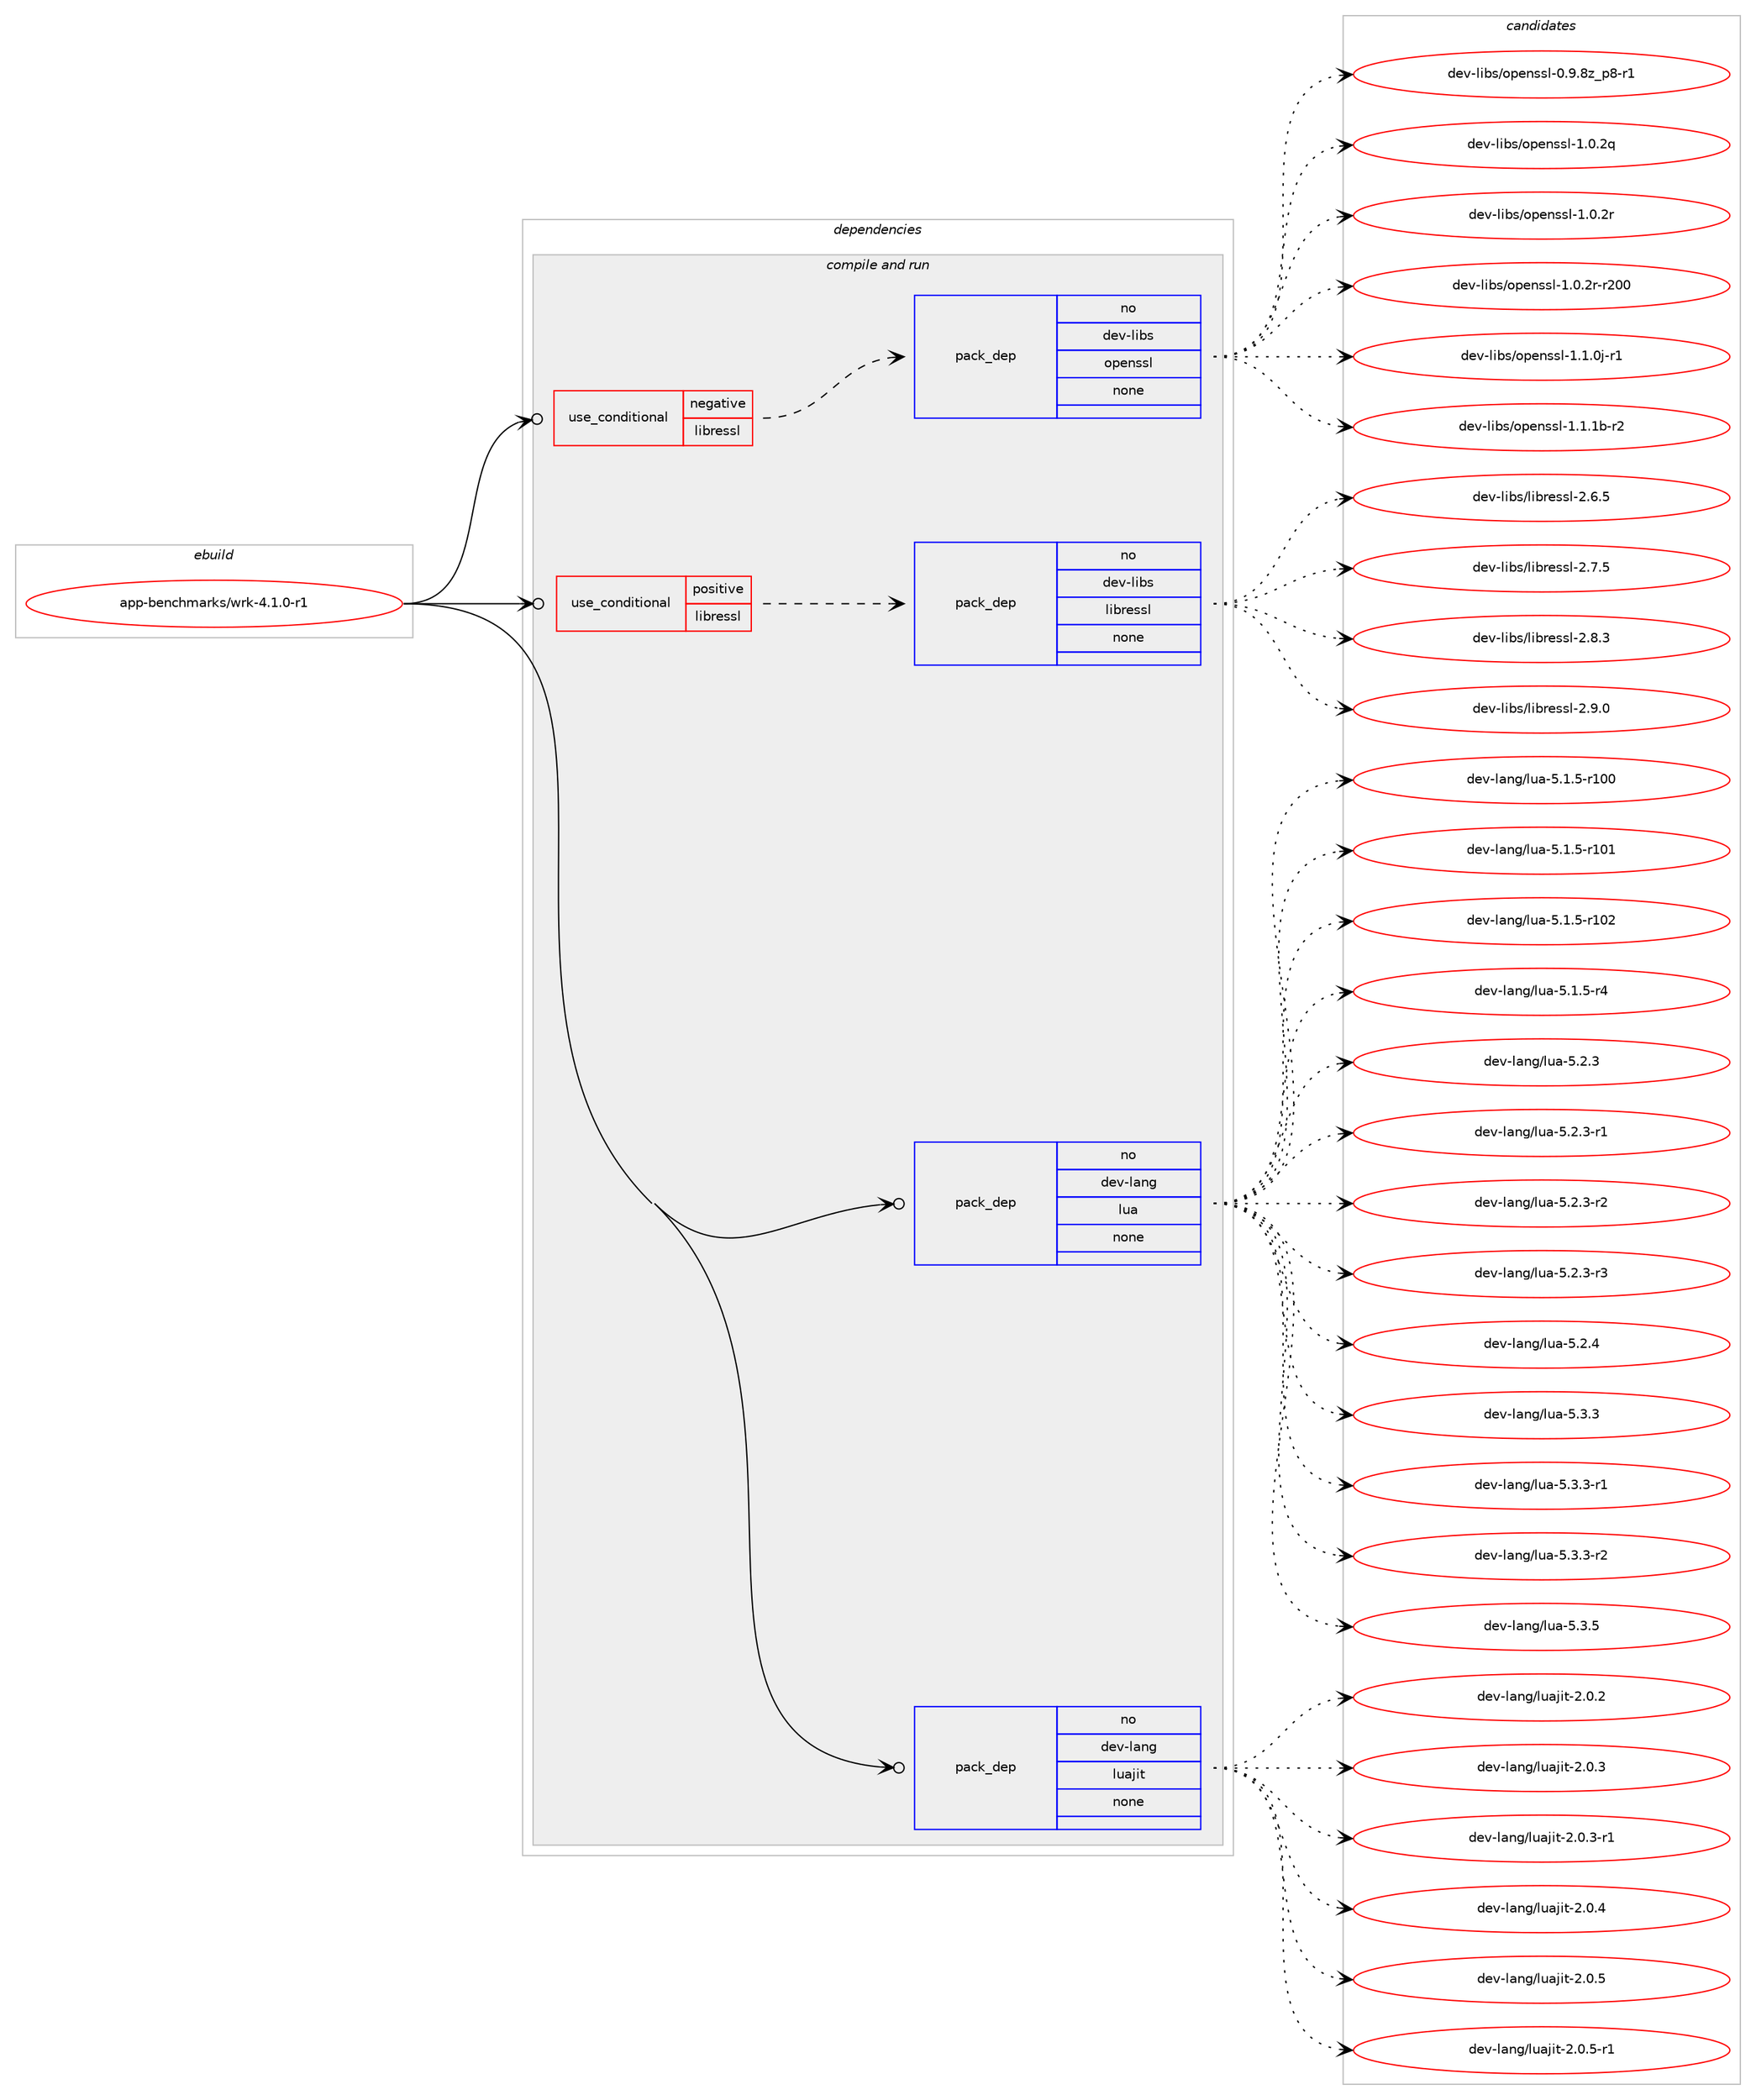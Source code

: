 digraph prolog {

# *************
# Graph options
# *************

newrank=true;
concentrate=true;
compound=true;
graph [rankdir=LR,fontname=Helvetica,fontsize=10,ranksep=1.5];#, ranksep=2.5, nodesep=0.2];
edge  [arrowhead=vee];
node  [fontname=Helvetica,fontsize=10];

# **********
# The ebuild
# **********

subgraph cluster_leftcol {
color=gray;
rank=same;
label=<<i>ebuild</i>>;
id [label="app-benchmarks/wrk-4.1.0-r1", color=red, width=4, href="../app-benchmarks/wrk-4.1.0-r1.svg"];
}

# ****************
# The dependencies
# ****************

subgraph cluster_midcol {
color=gray;
label=<<i>dependencies</i>>;
subgraph cluster_compile {
fillcolor="#eeeeee";
style=filled;
label=<<i>compile</i>>;
}
subgraph cluster_compileandrun {
fillcolor="#eeeeee";
style=filled;
label=<<i>compile and run</i>>;
subgraph cond347433 {
dependency1274378 [label=<<TABLE BORDER="0" CELLBORDER="1" CELLSPACING="0" CELLPADDING="4"><TR><TD ROWSPAN="3" CELLPADDING="10">use_conditional</TD></TR><TR><TD>negative</TD></TR><TR><TD>libressl</TD></TR></TABLE>>, shape=none, color=red];
subgraph pack907161 {
dependency1274379 [label=<<TABLE BORDER="0" CELLBORDER="1" CELLSPACING="0" CELLPADDING="4" WIDTH="220"><TR><TD ROWSPAN="6" CELLPADDING="30">pack_dep</TD></TR><TR><TD WIDTH="110">no</TD></TR><TR><TD>dev-libs</TD></TR><TR><TD>openssl</TD></TR><TR><TD>none</TD></TR><TR><TD></TD></TR></TABLE>>, shape=none, color=blue];
}
dependency1274378:e -> dependency1274379:w [weight=20,style="dashed",arrowhead="vee"];
}
id:e -> dependency1274378:w [weight=20,style="solid",arrowhead="odotvee"];
subgraph cond347434 {
dependency1274380 [label=<<TABLE BORDER="0" CELLBORDER="1" CELLSPACING="0" CELLPADDING="4"><TR><TD ROWSPAN="3" CELLPADDING="10">use_conditional</TD></TR><TR><TD>positive</TD></TR><TR><TD>libressl</TD></TR></TABLE>>, shape=none, color=red];
subgraph pack907162 {
dependency1274381 [label=<<TABLE BORDER="0" CELLBORDER="1" CELLSPACING="0" CELLPADDING="4" WIDTH="220"><TR><TD ROWSPAN="6" CELLPADDING="30">pack_dep</TD></TR><TR><TD WIDTH="110">no</TD></TR><TR><TD>dev-libs</TD></TR><TR><TD>libressl</TD></TR><TR><TD>none</TD></TR><TR><TD></TD></TR></TABLE>>, shape=none, color=blue];
}
dependency1274380:e -> dependency1274381:w [weight=20,style="dashed",arrowhead="vee"];
}
id:e -> dependency1274380:w [weight=20,style="solid",arrowhead="odotvee"];
subgraph pack907163 {
dependency1274382 [label=<<TABLE BORDER="0" CELLBORDER="1" CELLSPACING="0" CELLPADDING="4" WIDTH="220"><TR><TD ROWSPAN="6" CELLPADDING="30">pack_dep</TD></TR><TR><TD WIDTH="110">no</TD></TR><TR><TD>dev-lang</TD></TR><TR><TD>lua</TD></TR><TR><TD>none</TD></TR><TR><TD></TD></TR></TABLE>>, shape=none, color=blue];
}
id:e -> dependency1274382:w [weight=20,style="solid",arrowhead="odotvee"];
subgraph pack907164 {
dependency1274383 [label=<<TABLE BORDER="0" CELLBORDER="1" CELLSPACING="0" CELLPADDING="4" WIDTH="220"><TR><TD ROWSPAN="6" CELLPADDING="30">pack_dep</TD></TR><TR><TD WIDTH="110">no</TD></TR><TR><TD>dev-lang</TD></TR><TR><TD>luajit</TD></TR><TR><TD>none</TD></TR><TR><TD></TD></TR></TABLE>>, shape=none, color=blue];
}
id:e -> dependency1274383:w [weight=20,style="solid",arrowhead="odotvee"];
}
subgraph cluster_run {
fillcolor="#eeeeee";
style=filled;
label=<<i>run</i>>;
}
}

# **************
# The candidates
# **************

subgraph cluster_choices {
rank=same;
color=gray;
label=<<i>candidates</i>>;

subgraph choice907161 {
color=black;
nodesep=1;
choice10010111845108105981154711111210111011511510845484657465612295112564511449 [label="dev-libs/openssl-0.9.8z_p8-r1", color=red, width=4,href="../dev-libs/openssl-0.9.8z_p8-r1.svg"];
choice100101118451081059811547111112101110115115108454946484650113 [label="dev-libs/openssl-1.0.2q", color=red, width=4,href="../dev-libs/openssl-1.0.2q.svg"];
choice100101118451081059811547111112101110115115108454946484650114 [label="dev-libs/openssl-1.0.2r", color=red, width=4,href="../dev-libs/openssl-1.0.2r.svg"];
choice10010111845108105981154711111210111011511510845494648465011445114504848 [label="dev-libs/openssl-1.0.2r-r200", color=red, width=4,href="../dev-libs/openssl-1.0.2r-r200.svg"];
choice1001011184510810598115471111121011101151151084549464946481064511449 [label="dev-libs/openssl-1.1.0j-r1", color=red, width=4,href="../dev-libs/openssl-1.1.0j-r1.svg"];
choice100101118451081059811547111112101110115115108454946494649984511450 [label="dev-libs/openssl-1.1.1b-r2", color=red, width=4,href="../dev-libs/openssl-1.1.1b-r2.svg"];
dependency1274379:e -> choice10010111845108105981154711111210111011511510845484657465612295112564511449:w [style=dotted,weight="100"];
dependency1274379:e -> choice100101118451081059811547111112101110115115108454946484650113:w [style=dotted,weight="100"];
dependency1274379:e -> choice100101118451081059811547111112101110115115108454946484650114:w [style=dotted,weight="100"];
dependency1274379:e -> choice10010111845108105981154711111210111011511510845494648465011445114504848:w [style=dotted,weight="100"];
dependency1274379:e -> choice1001011184510810598115471111121011101151151084549464946481064511449:w [style=dotted,weight="100"];
dependency1274379:e -> choice100101118451081059811547111112101110115115108454946494649984511450:w [style=dotted,weight="100"];
}
subgraph choice907162 {
color=black;
nodesep=1;
choice10010111845108105981154710810598114101115115108455046544653 [label="dev-libs/libressl-2.6.5", color=red, width=4,href="../dev-libs/libressl-2.6.5.svg"];
choice10010111845108105981154710810598114101115115108455046554653 [label="dev-libs/libressl-2.7.5", color=red, width=4,href="../dev-libs/libressl-2.7.5.svg"];
choice10010111845108105981154710810598114101115115108455046564651 [label="dev-libs/libressl-2.8.3", color=red, width=4,href="../dev-libs/libressl-2.8.3.svg"];
choice10010111845108105981154710810598114101115115108455046574648 [label="dev-libs/libressl-2.9.0", color=red, width=4,href="../dev-libs/libressl-2.9.0.svg"];
dependency1274381:e -> choice10010111845108105981154710810598114101115115108455046544653:w [style=dotted,weight="100"];
dependency1274381:e -> choice10010111845108105981154710810598114101115115108455046554653:w [style=dotted,weight="100"];
dependency1274381:e -> choice10010111845108105981154710810598114101115115108455046564651:w [style=dotted,weight="100"];
dependency1274381:e -> choice10010111845108105981154710810598114101115115108455046574648:w [style=dotted,weight="100"];
}
subgraph choice907163 {
color=black;
nodesep=1;
choice1001011184510897110103471081179745534649465345114494848 [label="dev-lang/lua-5.1.5-r100", color=red, width=4,href="../dev-lang/lua-5.1.5-r100.svg"];
choice1001011184510897110103471081179745534649465345114494849 [label="dev-lang/lua-5.1.5-r101", color=red, width=4,href="../dev-lang/lua-5.1.5-r101.svg"];
choice1001011184510897110103471081179745534649465345114494850 [label="dev-lang/lua-5.1.5-r102", color=red, width=4,href="../dev-lang/lua-5.1.5-r102.svg"];
choice100101118451089711010347108117974553464946534511452 [label="dev-lang/lua-5.1.5-r4", color=red, width=4,href="../dev-lang/lua-5.1.5-r4.svg"];
choice10010111845108971101034710811797455346504651 [label="dev-lang/lua-5.2.3", color=red, width=4,href="../dev-lang/lua-5.2.3.svg"];
choice100101118451089711010347108117974553465046514511449 [label="dev-lang/lua-5.2.3-r1", color=red, width=4,href="../dev-lang/lua-5.2.3-r1.svg"];
choice100101118451089711010347108117974553465046514511450 [label="dev-lang/lua-5.2.3-r2", color=red, width=4,href="../dev-lang/lua-5.2.3-r2.svg"];
choice100101118451089711010347108117974553465046514511451 [label="dev-lang/lua-5.2.3-r3", color=red, width=4,href="../dev-lang/lua-5.2.3-r3.svg"];
choice10010111845108971101034710811797455346504652 [label="dev-lang/lua-5.2.4", color=red, width=4,href="../dev-lang/lua-5.2.4.svg"];
choice10010111845108971101034710811797455346514651 [label="dev-lang/lua-5.3.3", color=red, width=4,href="../dev-lang/lua-5.3.3.svg"];
choice100101118451089711010347108117974553465146514511449 [label="dev-lang/lua-5.3.3-r1", color=red, width=4,href="../dev-lang/lua-5.3.3-r1.svg"];
choice100101118451089711010347108117974553465146514511450 [label="dev-lang/lua-5.3.3-r2", color=red, width=4,href="../dev-lang/lua-5.3.3-r2.svg"];
choice10010111845108971101034710811797455346514653 [label="dev-lang/lua-5.3.5", color=red, width=4,href="../dev-lang/lua-5.3.5.svg"];
dependency1274382:e -> choice1001011184510897110103471081179745534649465345114494848:w [style=dotted,weight="100"];
dependency1274382:e -> choice1001011184510897110103471081179745534649465345114494849:w [style=dotted,weight="100"];
dependency1274382:e -> choice1001011184510897110103471081179745534649465345114494850:w [style=dotted,weight="100"];
dependency1274382:e -> choice100101118451089711010347108117974553464946534511452:w [style=dotted,weight="100"];
dependency1274382:e -> choice10010111845108971101034710811797455346504651:w [style=dotted,weight="100"];
dependency1274382:e -> choice100101118451089711010347108117974553465046514511449:w [style=dotted,weight="100"];
dependency1274382:e -> choice100101118451089711010347108117974553465046514511450:w [style=dotted,weight="100"];
dependency1274382:e -> choice100101118451089711010347108117974553465046514511451:w [style=dotted,weight="100"];
dependency1274382:e -> choice10010111845108971101034710811797455346504652:w [style=dotted,weight="100"];
dependency1274382:e -> choice10010111845108971101034710811797455346514651:w [style=dotted,weight="100"];
dependency1274382:e -> choice100101118451089711010347108117974553465146514511449:w [style=dotted,weight="100"];
dependency1274382:e -> choice100101118451089711010347108117974553465146514511450:w [style=dotted,weight="100"];
dependency1274382:e -> choice10010111845108971101034710811797455346514653:w [style=dotted,weight="100"];
}
subgraph choice907164 {
color=black;
nodesep=1;
choice10010111845108971101034710811797106105116455046484650 [label="dev-lang/luajit-2.0.2", color=red, width=4,href="../dev-lang/luajit-2.0.2.svg"];
choice10010111845108971101034710811797106105116455046484651 [label="dev-lang/luajit-2.0.3", color=red, width=4,href="../dev-lang/luajit-2.0.3.svg"];
choice100101118451089711010347108117971061051164550464846514511449 [label="dev-lang/luajit-2.0.3-r1", color=red, width=4,href="../dev-lang/luajit-2.0.3-r1.svg"];
choice10010111845108971101034710811797106105116455046484652 [label="dev-lang/luajit-2.0.4", color=red, width=4,href="../dev-lang/luajit-2.0.4.svg"];
choice10010111845108971101034710811797106105116455046484653 [label="dev-lang/luajit-2.0.5", color=red, width=4,href="../dev-lang/luajit-2.0.5.svg"];
choice100101118451089711010347108117971061051164550464846534511449 [label="dev-lang/luajit-2.0.5-r1", color=red, width=4,href="../dev-lang/luajit-2.0.5-r1.svg"];
dependency1274383:e -> choice10010111845108971101034710811797106105116455046484650:w [style=dotted,weight="100"];
dependency1274383:e -> choice10010111845108971101034710811797106105116455046484651:w [style=dotted,weight="100"];
dependency1274383:e -> choice100101118451089711010347108117971061051164550464846514511449:w [style=dotted,weight="100"];
dependency1274383:e -> choice10010111845108971101034710811797106105116455046484652:w [style=dotted,weight="100"];
dependency1274383:e -> choice10010111845108971101034710811797106105116455046484653:w [style=dotted,weight="100"];
dependency1274383:e -> choice100101118451089711010347108117971061051164550464846534511449:w [style=dotted,weight="100"];
}
}

}
